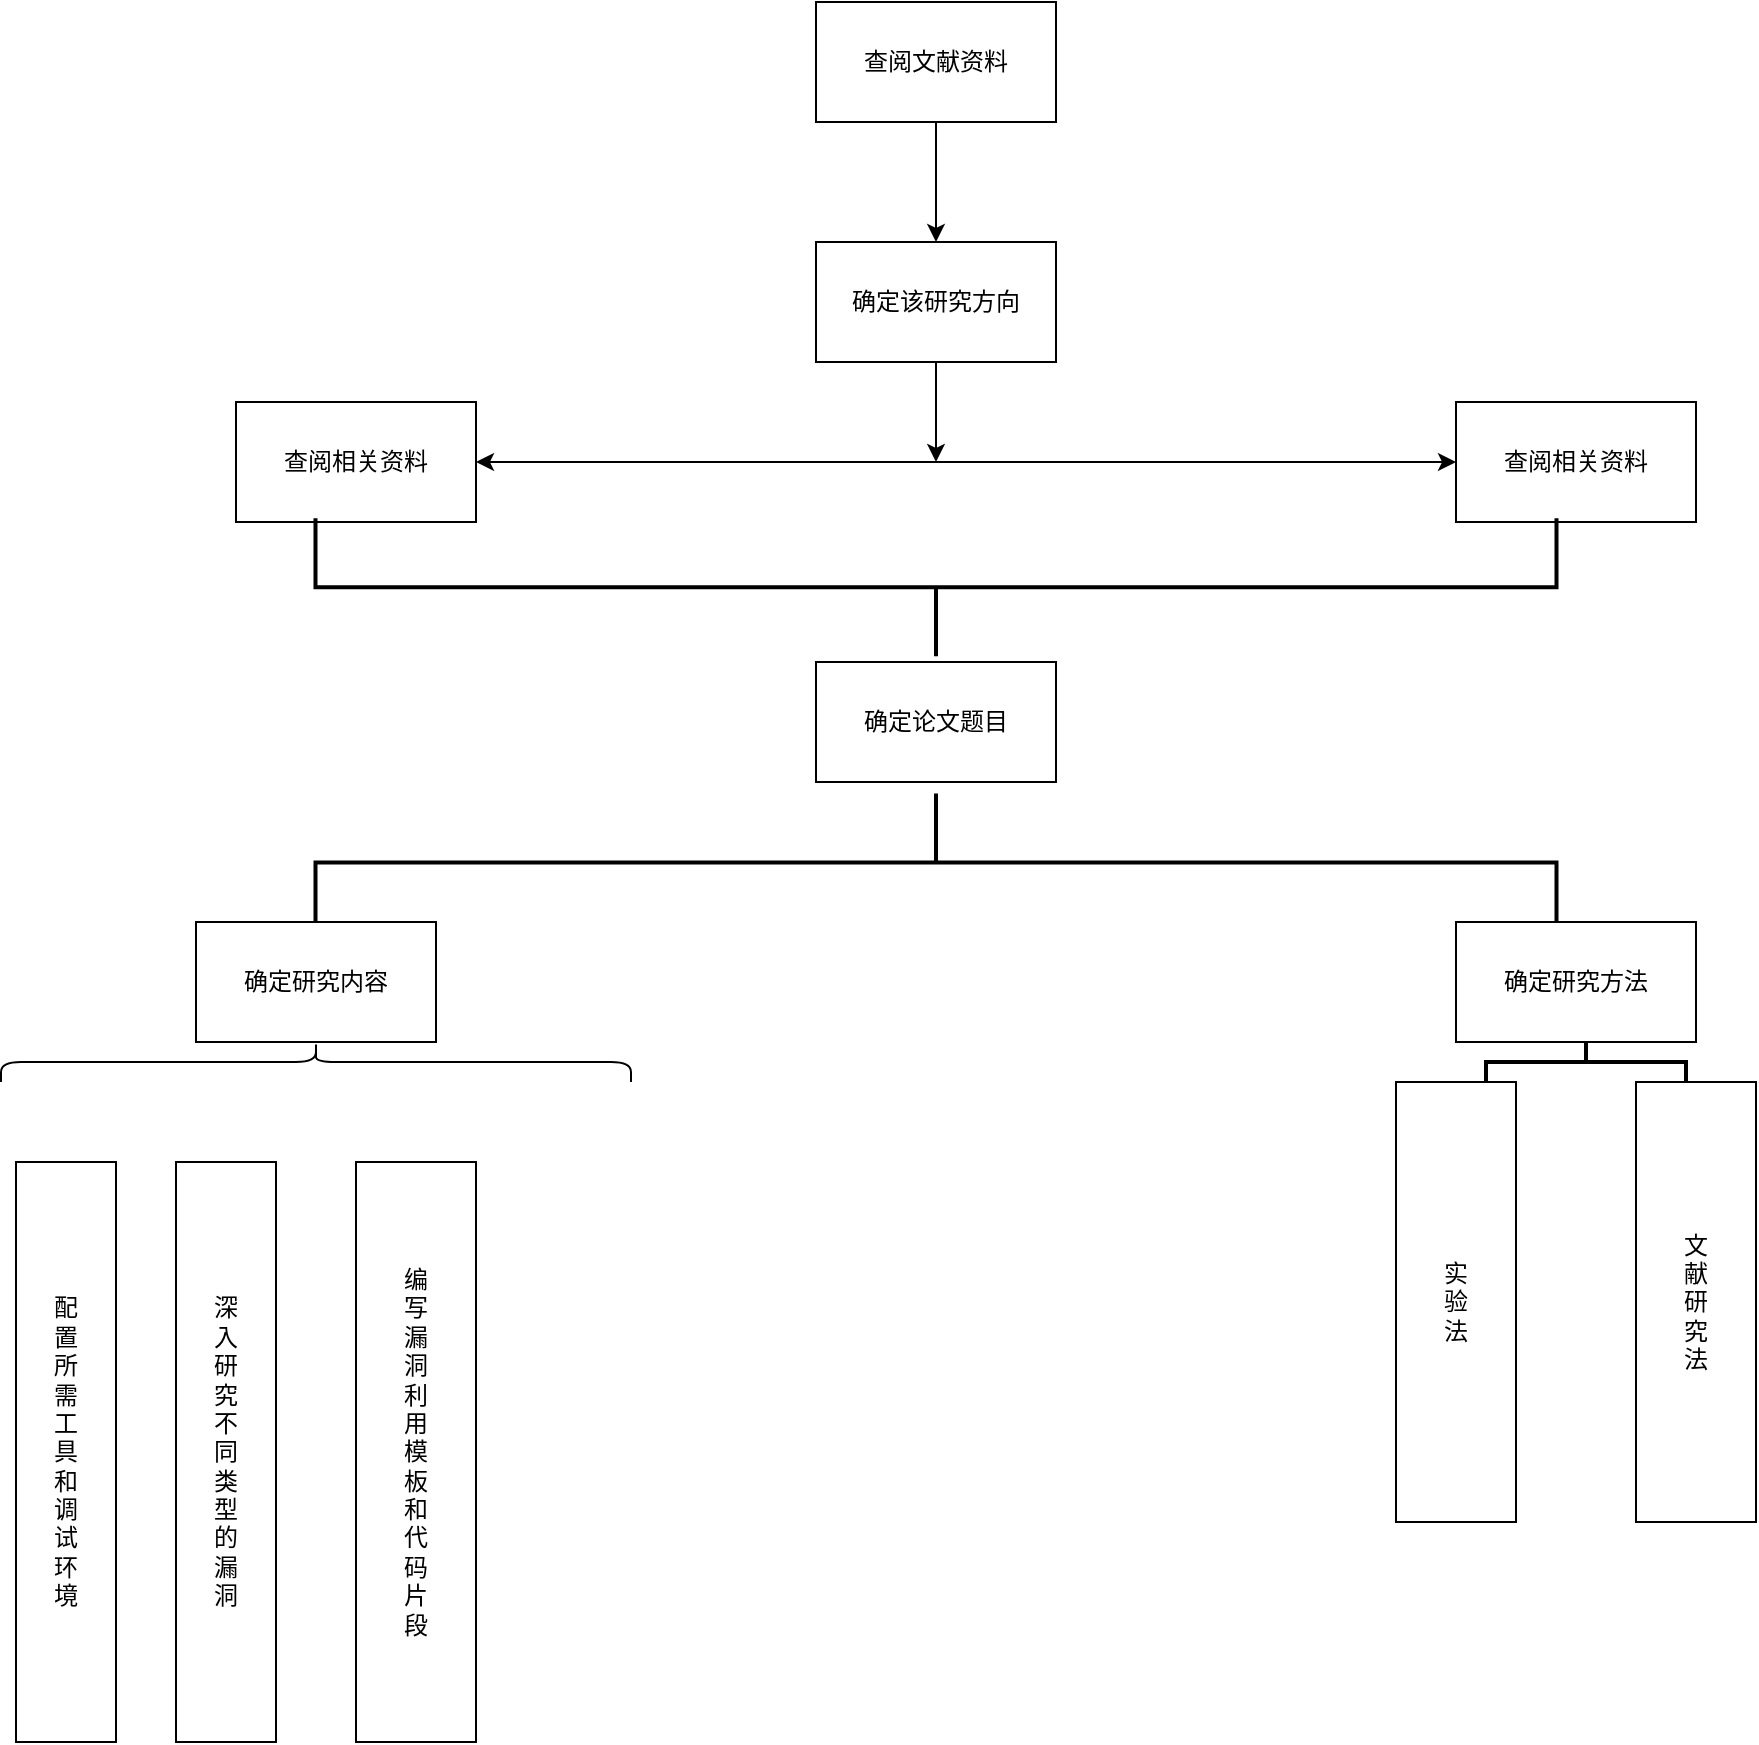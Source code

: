 <mxfile version="25.0.3">
  <diagram name="第 1 页" id="Aw2jdSEUTfqJSHIj9VZG">
    <mxGraphModel dx="1740" dy="537" grid="1" gridSize="10" guides="1" tooltips="1" connect="1" arrows="1" fold="1" page="1" pageScale="1" pageWidth="827" pageHeight="1169" math="0" shadow="0">
      <root>
        <mxCell id="0" />
        <mxCell id="1" parent="0" />
        <mxCell id="gBsAKVMqxP2NZPQDlt_y-1" value="查阅文献资料" style="rounded=0;whiteSpace=wrap;html=1;" vertex="1" parent="1">
          <mxGeometry x="340" y="40" width="120" height="60" as="geometry" />
        </mxCell>
        <mxCell id="gBsAKVMqxP2NZPQDlt_y-2" value="" style="endArrow=classic;html=1;rounded=0;exitX=0.5;exitY=1;exitDx=0;exitDy=0;" edge="1" parent="1" source="gBsAKVMqxP2NZPQDlt_y-1">
          <mxGeometry width="50" height="50" relative="1" as="geometry">
            <mxPoint x="380" y="340" as="sourcePoint" />
            <mxPoint x="400" y="160" as="targetPoint" />
          </mxGeometry>
        </mxCell>
        <mxCell id="gBsAKVMqxP2NZPQDlt_y-3" value="确定该研究方向" style="rounded=0;whiteSpace=wrap;html=1;" vertex="1" parent="1">
          <mxGeometry x="340" y="160" width="120" height="60" as="geometry" />
        </mxCell>
        <mxCell id="gBsAKVMqxP2NZPQDlt_y-4" value="查阅相关资料" style="rounded=0;whiteSpace=wrap;html=1;" vertex="1" parent="1">
          <mxGeometry x="50" y="240" width="120" height="60" as="geometry" />
        </mxCell>
        <mxCell id="gBsAKVMqxP2NZPQDlt_y-5" value="查阅相关资料" style="rounded=0;whiteSpace=wrap;html=1;" vertex="1" parent="1">
          <mxGeometry x="660" y="240" width="120" height="60" as="geometry" />
        </mxCell>
        <mxCell id="gBsAKVMqxP2NZPQDlt_y-6" value="" style="endArrow=classic;startArrow=classic;html=1;rounded=0;exitX=1;exitY=0.5;exitDx=0;exitDy=0;entryX=0;entryY=0.5;entryDx=0;entryDy=0;" edge="1" parent="1" source="gBsAKVMqxP2NZPQDlt_y-4" target="gBsAKVMqxP2NZPQDlt_y-5">
          <mxGeometry width="50" height="50" relative="1" as="geometry">
            <mxPoint x="400" y="310" as="sourcePoint" />
            <mxPoint x="450" y="260" as="targetPoint" />
          </mxGeometry>
        </mxCell>
        <mxCell id="gBsAKVMqxP2NZPQDlt_y-7" value="" style="endArrow=classic;html=1;rounded=0;exitX=0.5;exitY=1;exitDx=0;exitDy=0;" edge="1" parent="1" source="gBsAKVMqxP2NZPQDlt_y-3">
          <mxGeometry width="50" height="50" relative="1" as="geometry">
            <mxPoint x="170" y="410" as="sourcePoint" />
            <mxPoint x="400" y="270" as="targetPoint" />
          </mxGeometry>
        </mxCell>
        <mxCell id="gBsAKVMqxP2NZPQDlt_y-9" value="" style="strokeWidth=2;html=1;shape=mxgraph.flowchart.annotation_2;align=left;labelPosition=right;pointerEvents=1;rotation=-90;" vertex="1" parent="1">
          <mxGeometry x="365.5" y="22.38" width="69" height="620.5" as="geometry" />
        </mxCell>
        <mxCell id="gBsAKVMqxP2NZPQDlt_y-10" value="确定论文题目" style="rounded=0;whiteSpace=wrap;html=1;" vertex="1" parent="1">
          <mxGeometry x="340" y="370" width="120" height="60" as="geometry" />
        </mxCell>
        <mxCell id="gBsAKVMqxP2NZPQDlt_y-11" value="" style="strokeWidth=2;html=1;shape=mxgraph.flowchart.annotation_2;align=left;labelPosition=right;pointerEvents=1;rotation=90;" vertex="1" parent="1">
          <mxGeometry x="365.5" y="160" width="69" height="620.5" as="geometry" />
        </mxCell>
        <mxCell id="gBsAKVMqxP2NZPQDlt_y-12" value="确定研究内容" style="rounded=0;whiteSpace=wrap;html=1;" vertex="1" parent="1">
          <mxGeometry x="30" y="500" width="120" height="60" as="geometry" />
        </mxCell>
        <mxCell id="gBsAKVMqxP2NZPQDlt_y-13" value="确定研究方法" style="rounded=0;whiteSpace=wrap;html=1;" vertex="1" parent="1">
          <mxGeometry x="660" y="500" width="120" height="60" as="geometry" />
        </mxCell>
        <mxCell id="gBsAKVMqxP2NZPQDlt_y-14" value="&lt;div style=&quot;&quot;&gt;&lt;span style=&quot;background-color: initial;&quot;&gt;实&lt;/span&gt;&lt;/div&gt;&lt;div style=&quot;&quot;&gt;&lt;span style=&quot;background-color: initial;&quot;&gt;验&lt;/span&gt;&lt;/div&gt;&lt;div style=&quot;&quot;&gt;&lt;span style=&quot;background-color: initial;&quot;&gt;法&lt;/span&gt;&lt;/div&gt;" style="rounded=0;whiteSpace=wrap;html=1;align=center;" vertex="1" parent="1">
          <mxGeometry x="630" y="580" width="60" height="220" as="geometry" />
        </mxCell>
        <mxCell id="gBsAKVMqxP2NZPQDlt_y-15" value="&lt;div style=&quot;&quot;&gt;文&lt;/div&gt;&lt;div style=&quot;&quot;&gt;献&lt;/div&gt;&lt;div style=&quot;&quot;&gt;研&lt;/div&gt;&lt;div style=&quot;&quot;&gt;究&lt;/div&gt;&lt;div style=&quot;&quot;&gt;法&lt;/div&gt;" style="rounded=0;whiteSpace=wrap;html=1;align=center;" vertex="1" parent="1">
          <mxGeometry x="750" y="580" width="60" height="220" as="geometry" />
        </mxCell>
        <mxCell id="gBsAKVMqxP2NZPQDlt_y-16" value="" style="strokeWidth=2;html=1;shape=mxgraph.flowchart.annotation_2;align=left;labelPosition=right;pointerEvents=1;rotation=90;" vertex="1" parent="1">
          <mxGeometry x="715" y="520" width="20" height="100" as="geometry" />
        </mxCell>
        <mxCell id="gBsAKVMqxP2NZPQDlt_y-18" value="" style="shape=curlyBracket;whiteSpace=wrap;html=1;rounded=1;flipH=1;labelPosition=right;verticalLabelPosition=middle;align=left;verticalAlign=middle;rotation=-90;" vertex="1" parent="1">
          <mxGeometry x="80" y="412.5" width="20" height="315" as="geometry" />
        </mxCell>
        <mxCell id="gBsAKVMqxP2NZPQDlt_y-20" value="配&lt;div&gt;置&lt;/div&gt;&lt;div&gt;所&lt;/div&gt;&lt;div&gt;需&lt;/div&gt;&lt;div&gt;工&lt;/div&gt;&lt;div&gt;具&lt;/div&gt;&lt;div&gt;和&lt;/div&gt;&lt;div&gt;调&lt;/div&gt;&lt;div&gt;试&lt;/div&gt;&lt;div&gt;环&lt;/div&gt;&lt;div&gt;境&lt;/div&gt;" style="rounded=0;whiteSpace=wrap;html=1;" vertex="1" parent="1">
          <mxGeometry x="-60" y="620" width="50" height="290" as="geometry" />
        </mxCell>
        <mxCell id="gBsAKVMqxP2NZPQDlt_y-21" value="深&lt;div&gt;入&lt;/div&gt;&lt;div&gt;研&lt;/div&gt;&lt;div&gt;究&lt;/div&gt;&lt;div&gt;不&lt;/div&gt;&lt;div&gt;同&lt;/div&gt;&lt;div&gt;类&lt;/div&gt;&lt;div&gt;型&lt;/div&gt;&lt;div&gt;的&lt;/div&gt;&lt;div&gt;漏&lt;/div&gt;&lt;div&gt;洞&lt;/div&gt;" style="rounded=0;whiteSpace=wrap;html=1;" vertex="1" parent="1">
          <mxGeometry x="20" y="620" width="50" height="290" as="geometry" />
        </mxCell>
        <mxCell id="gBsAKVMqxP2NZPQDlt_y-22" value="编&lt;div&gt;写&lt;/div&gt;&lt;div&gt;漏&lt;/div&gt;&lt;div&gt;洞&lt;/div&gt;&lt;div&gt;利&lt;/div&gt;&lt;div&gt;用&lt;/div&gt;&lt;div&gt;模&lt;/div&gt;&lt;div&gt;板&lt;/div&gt;&lt;div&gt;和&lt;/div&gt;&lt;div&gt;代&lt;/div&gt;&lt;div&gt;码&lt;/div&gt;&lt;div&gt;片&lt;/div&gt;&lt;div&gt;段&lt;/div&gt;" style="rounded=0;whiteSpace=wrap;html=1;" vertex="1" parent="1">
          <mxGeometry x="110" y="620" width="60" height="290" as="geometry" />
        </mxCell>
      </root>
    </mxGraphModel>
  </diagram>
</mxfile>
